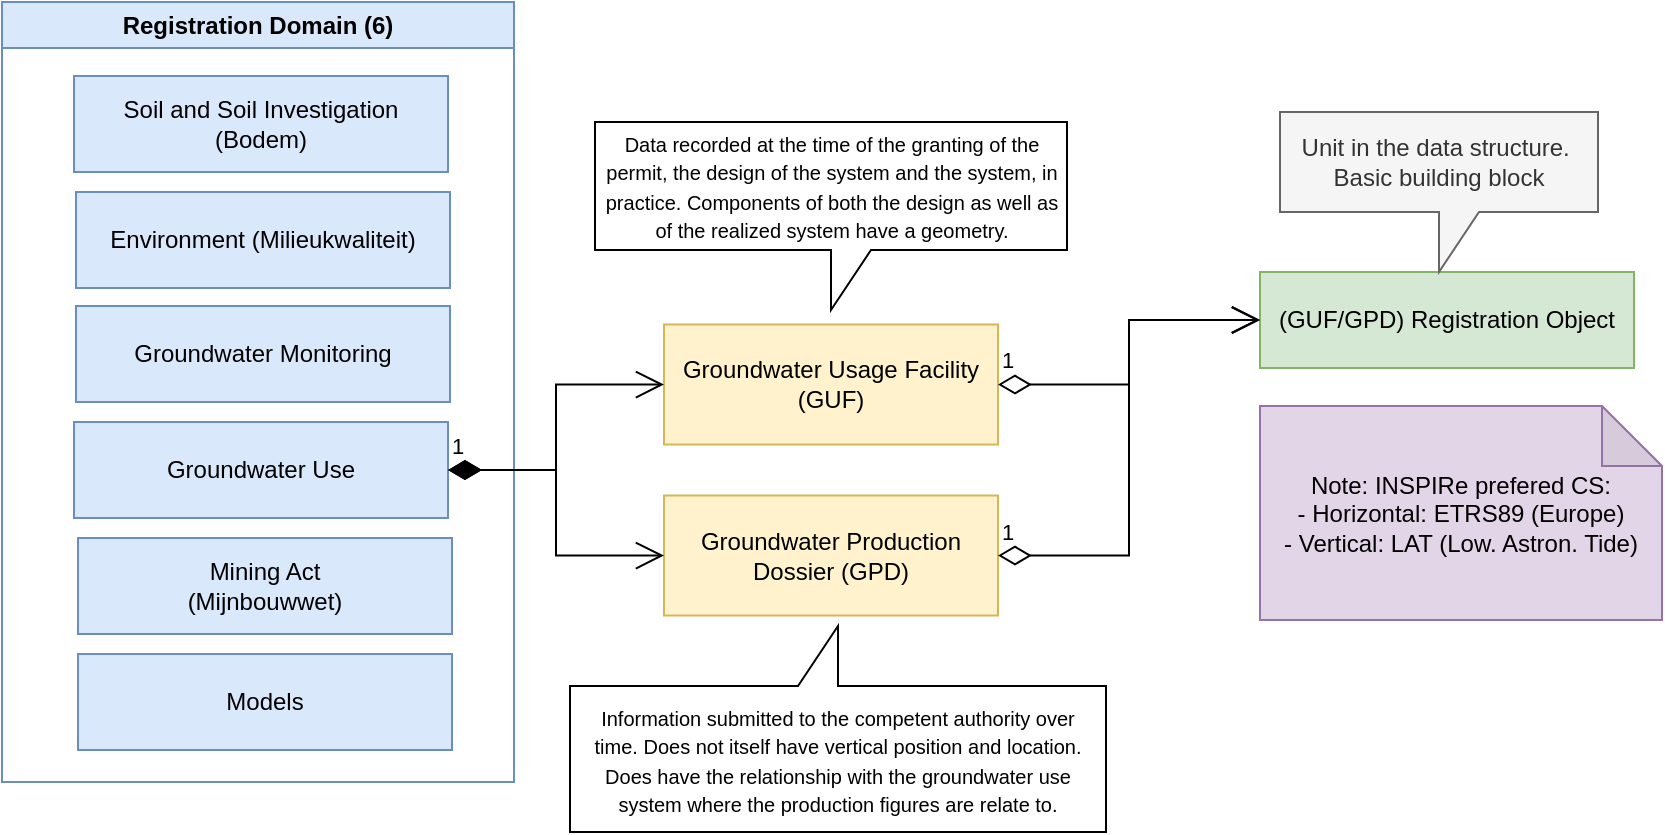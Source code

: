 <mxfile version="24.7.12">
  <diagram name="Page-1" id="c7QUhTzQLRqDc5J3jLas">
    <mxGraphModel dx="1426" dy="749" grid="0" gridSize="10" guides="1" tooltips="1" connect="1" arrows="1" fold="1" page="1" pageScale="1" pageWidth="1169" pageHeight="827" math="0" shadow="0">
      <root>
        <mxCell id="0" />
        <mxCell id="1" parent="0" />
        <mxCell id="mn0KWEWW0G5z6OLqz2ZU-1" value="&lt;div style=&quot;&quot;&gt;&lt;font style=&quot;font-size: 12px;&quot; face=&quot;sans-serif&quot;&gt;Soil and Soil Investigation&lt;/font&gt;&lt;/div&gt;&lt;div style=&quot;&quot;&gt;&lt;font style=&quot;font-size: 12px;&quot; face=&quot;sans-serif&quot;&gt;(Bodem)&lt;/font&gt;&lt;/div&gt;" style="rounded=0;whiteSpace=wrap;html=1;fillColor=#dae8fc;strokeColor=#6c8ebf;align=center;" parent="1" vertex="1">
          <mxGeometry x="104" y="117" width="187" height="48" as="geometry" />
        </mxCell>
        <mxCell id="mn0KWEWW0G5z6OLqz2ZU-2" value="&lt;div style=&quot;&quot;&gt;&lt;font style=&quot;font-size: 12px;&quot; face=&quot;sans-serif&quot;&gt;Environment (Milieukwaliteit)&lt;/font&gt;&lt;/div&gt;" style="rounded=0;whiteSpace=wrap;html=1;fillColor=#dae8fc;strokeColor=#6c8ebf;align=center;" parent="1" vertex="1">
          <mxGeometry x="105" y="175" width="187" height="48" as="geometry" />
        </mxCell>
        <mxCell id="mn0KWEWW0G5z6OLqz2ZU-3" value="&lt;div style=&quot;&quot;&gt;&lt;font style=&quot;font-size: 12px;&quot; face=&quot;sans-serif&quot;&gt;Groundwater Monitoring&lt;/font&gt;&lt;/div&gt;" style="rounded=0;whiteSpace=wrap;html=1;fillColor=#dae8fc;strokeColor=#6c8ebf;align=center;" parent="1" vertex="1">
          <mxGeometry x="105" y="232" width="187" height="48" as="geometry" />
        </mxCell>
        <mxCell id="mn0KWEWW0G5z6OLqz2ZU-4" value="&lt;div style=&quot;&quot;&gt;&lt;font style=&quot;font-size: 12px;&quot; face=&quot;sans-serif&quot;&gt;Groundwater Use&lt;/font&gt;&lt;/div&gt;" style="rounded=0;whiteSpace=wrap;html=1;fillColor=#dae8fc;strokeColor=#6c8ebf;align=center;" parent="1" vertex="1">
          <mxGeometry x="104" y="290" width="187" height="48" as="geometry" />
        </mxCell>
        <mxCell id="mn0KWEWW0G5z6OLqz2ZU-5" value="&lt;div style=&quot;&quot;&gt;&lt;font style=&quot;font-size: 12px;&quot; face=&quot;sans-serif&quot;&gt;Mining Act&lt;/font&gt;&lt;/div&gt;&lt;div style=&quot;&quot;&gt;&lt;font style=&quot;font-size: 12px;&quot; face=&quot;sans-serif&quot;&gt;(Mijnbouwwet)&lt;/font&gt;&lt;/div&gt;" style="rounded=0;whiteSpace=wrap;html=1;fillColor=#dae8fc;strokeColor=#6c8ebf;align=center;" parent="1" vertex="1">
          <mxGeometry x="106" y="348" width="187" height="48" as="geometry" />
        </mxCell>
        <mxCell id="mn0KWEWW0G5z6OLqz2ZU-6" value="&lt;div style=&quot;&quot;&gt;&lt;font style=&quot;font-size: 12px;&quot; face=&quot;sans-serif&quot;&gt;Models&lt;/font&gt;&lt;/div&gt;" style="rounded=0;whiteSpace=wrap;html=1;fillColor=#dae8fc;strokeColor=#6c8ebf;align=center;" parent="1" vertex="1">
          <mxGeometry x="106" y="406" width="187" height="48" as="geometry" />
        </mxCell>
        <mxCell id="mn0KWEWW0G5z6OLqz2ZU-7" value="Registration Domain (6)" style="swimlane;whiteSpace=wrap;html=1;fillColor=#dae8fc;strokeColor=#6c8ebf;" parent="1" vertex="1">
          <mxGeometry x="68" y="80" width="256" height="390" as="geometry">
            <mxRectangle x="68" y="80" width="162" height="26" as="alternateBounds" />
          </mxGeometry>
        </mxCell>
        <mxCell id="mn0KWEWW0G5z6OLqz2ZU-8" value="&lt;div style=&quot;&quot;&gt;&lt;font style=&quot;font-size: 12px;&quot; face=&quot;sans-serif&quot;&gt;(GUF/GPD) Registration Object&lt;/font&gt;&lt;/div&gt;" style="rounded=0;whiteSpace=wrap;html=1;fillColor=#d5e8d4;strokeColor=#82b366;align=center;" parent="1" vertex="1">
          <mxGeometry x="697" y="215" width="187" height="48" as="geometry" />
        </mxCell>
        <mxCell id="mn0KWEWW0G5z6OLqz2ZU-12" value="Unit in the data structure.&amp;nbsp;&lt;div&gt;Basic building block&lt;/div&gt;" style="shape=callout;whiteSpace=wrap;html=1;perimeter=calloutPerimeter;fillColor=#f5f5f5;strokeColor=#666666;fontColor=#333333;" parent="1" vertex="1">
          <mxGeometry x="707" y="135" width="159" height="80" as="geometry" />
        </mxCell>
        <mxCell id="QMmzeugEDSKfIT0TyAf5-1" value="Note: INSPIRe prefered CS:&lt;div&gt;- Horizontal: ETRS89 (Europe)&lt;/div&gt;&lt;div&gt;- Vertical: LAT (Low. Astron. Tide)&lt;/div&gt;" style="shape=note;whiteSpace=wrap;html=1;backgroundOutline=1;darkOpacity=0.05;fillColor=#e1d5e7;strokeColor=#9673a6;" vertex="1" parent="1">
          <mxGeometry x="697" y="282" width="201" height="107" as="geometry" />
        </mxCell>
        <mxCell id="QMmzeugEDSKfIT0TyAf5-2" value="Groundwater Usage Facility (GUF)" style="rounded=0;whiteSpace=wrap;html=1;fillColor=#fff2cc;strokeColor=#d6b656;" vertex="1" parent="1">
          <mxGeometry x="399" y="241.25" width="167" height="60" as="geometry" />
        </mxCell>
        <mxCell id="QMmzeugEDSKfIT0TyAf5-3" value="Groundwater Production Dossier (GPD)" style="rounded=0;whiteSpace=wrap;html=1;fillColor=#fff2cc;strokeColor=#d6b656;" vertex="1" parent="1">
          <mxGeometry x="399" y="326.75" width="167" height="60" as="geometry" />
        </mxCell>
        <mxCell id="QMmzeugEDSKfIT0TyAf5-10" value="1" style="endArrow=open;html=1;endSize=12;startArrow=diamondThin;startSize=14;startFill=1;edgeStyle=orthogonalEdgeStyle;align=left;verticalAlign=bottom;rounded=0;exitX=1;exitY=0.5;exitDx=0;exitDy=0;entryX=0;entryY=0.5;entryDx=0;entryDy=0;" edge="1" parent="1" source="mn0KWEWW0G5z6OLqz2ZU-4" target="QMmzeugEDSKfIT0TyAf5-2">
          <mxGeometry x="-1" y="3" relative="1" as="geometry">
            <mxPoint x="357" y="326" as="sourcePoint" />
            <mxPoint x="517" y="326" as="targetPoint" />
          </mxGeometry>
        </mxCell>
        <mxCell id="QMmzeugEDSKfIT0TyAf5-11" value="1" style="endArrow=open;html=1;endSize=12;startArrow=diamondThin;startSize=14;startFill=1;edgeStyle=orthogonalEdgeStyle;align=left;verticalAlign=bottom;rounded=0;exitX=1;exitY=0.5;exitDx=0;exitDy=0;entryX=0;entryY=0.5;entryDx=0;entryDy=0;" edge="1" parent="1" source="mn0KWEWW0G5z6OLqz2ZU-4" target="QMmzeugEDSKfIT0TyAf5-3">
          <mxGeometry x="-1" y="3" relative="1" as="geometry">
            <mxPoint x="301" y="324" as="sourcePoint" />
            <mxPoint x="405" y="215" as="targetPoint" />
          </mxGeometry>
        </mxCell>
        <mxCell id="QMmzeugEDSKfIT0TyAf5-15" value="1" style="endArrow=open;html=1;endSize=12;startArrow=diamondThin;startSize=14;startFill=0;edgeStyle=orthogonalEdgeStyle;align=left;verticalAlign=bottom;rounded=0;exitX=1;exitY=0.5;exitDx=0;exitDy=0;entryX=0;entryY=0.5;entryDx=0;entryDy=0;" edge="1" parent="1" source="QMmzeugEDSKfIT0TyAf5-2" target="mn0KWEWW0G5z6OLqz2ZU-8">
          <mxGeometry x="-1" y="3" relative="1" as="geometry">
            <mxPoint x="572" y="294" as="sourcePoint" />
            <mxPoint x="722" y="553" as="targetPoint" />
          </mxGeometry>
        </mxCell>
        <mxCell id="QMmzeugEDSKfIT0TyAf5-16" value="1" style="endArrow=open;html=1;endSize=12;startArrow=diamondThin;startSize=14;startFill=0;edgeStyle=orthogonalEdgeStyle;align=left;verticalAlign=bottom;rounded=0;exitX=1;exitY=0.5;exitDx=0;exitDy=0;entryX=0;entryY=0.5;entryDx=0;entryDy=0;" edge="1" parent="1" source="QMmzeugEDSKfIT0TyAf5-3" target="mn0KWEWW0G5z6OLqz2ZU-8">
          <mxGeometry x="-1" y="3" relative="1" as="geometry">
            <mxPoint x="546" y="277" as="sourcePoint" />
            <mxPoint x="668" y="266" as="targetPoint" />
          </mxGeometry>
        </mxCell>
        <mxCell id="QMmzeugEDSKfIT0TyAf5-18" value="&lt;span style=&quot;font-family: sans-serif; text-align: justify; background-color: rgb(255, 255, 255);&quot;&gt;&lt;font style=&quot;font-size: 10px;&quot;&gt;Data recorded at the time of the granting of the permit, the design of the system and the system, in practice. Components of both the design as well as of the realized system have a geometry.&lt;/font&gt;&lt;/span&gt;" style="shape=callout;whiteSpace=wrap;html=1;perimeter=calloutPerimeter;" vertex="1" parent="1">
          <mxGeometry x="364.5" y="140" width="236" height="94" as="geometry" />
        </mxCell>
        <mxCell id="QMmzeugEDSKfIT0TyAf5-19" value="&lt;font style=&quot;font-size: 10px;&quot;&gt;&lt;span style=&quot;font-family: sans-serif; text-align: justify; background-color: rgb(255, 255, 255);&quot;&gt;Information submitted to the competent authority over time.&amp;nbsp;&lt;/span&gt;&lt;span style=&quot;font-family: sans-serif; text-align: justify; background-color: rgb(255, 255, 255);&quot;&gt;Does not itself have vertical position and location. Does have the relationship with the groundwater use system where the production figures are relate to.&lt;/span&gt;&lt;/font&gt;" style="shape=callout;whiteSpace=wrap;html=1;perimeter=calloutPerimeter;direction=west;" vertex="1" parent="1">
          <mxGeometry x="352" y="392" width="268" height="103" as="geometry" />
        </mxCell>
      </root>
    </mxGraphModel>
  </diagram>
</mxfile>
